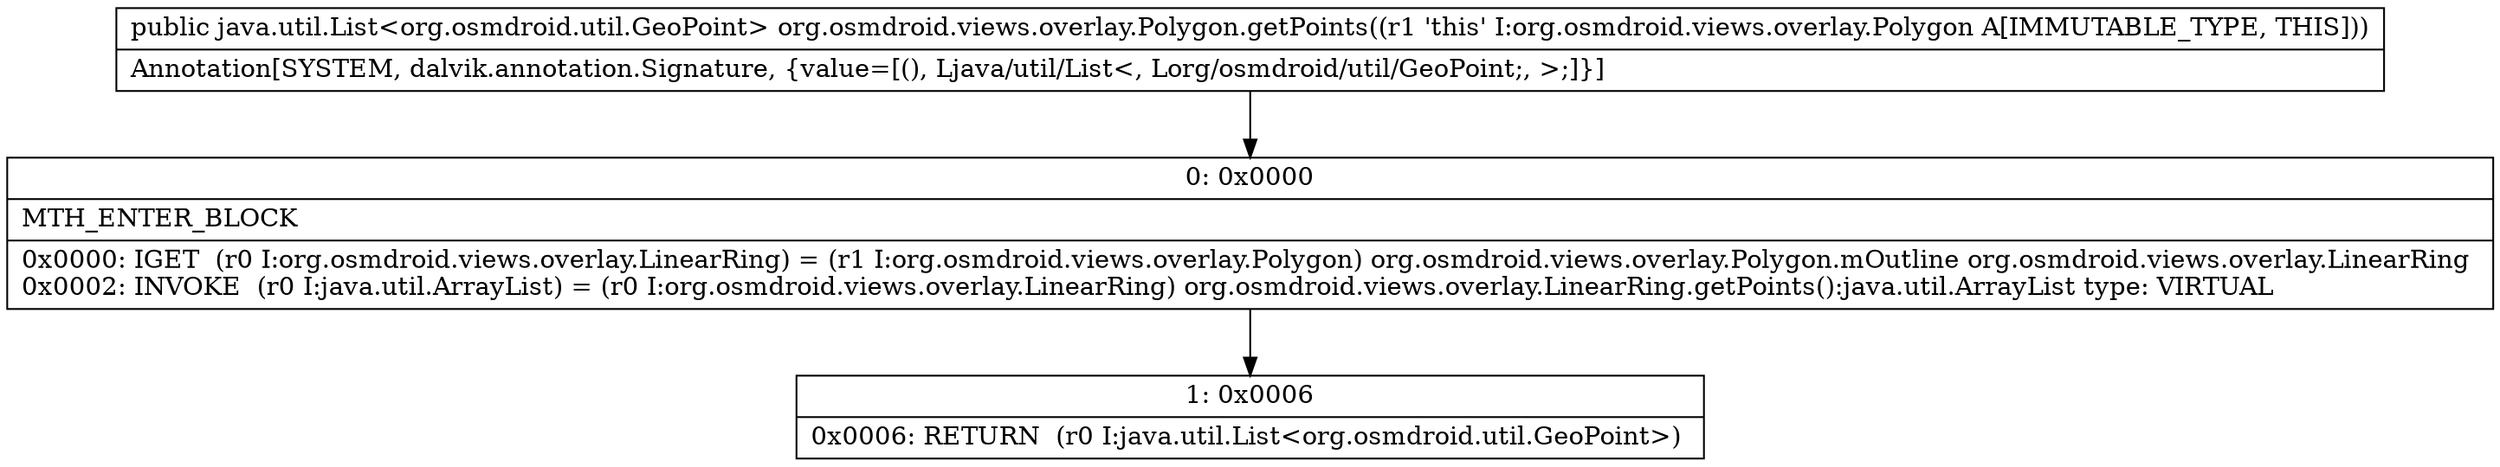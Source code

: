 digraph "CFG fororg.osmdroid.views.overlay.Polygon.getPoints()Ljava\/util\/List;" {
Node_0 [shape=record,label="{0\:\ 0x0000|MTH_ENTER_BLOCK\l|0x0000: IGET  (r0 I:org.osmdroid.views.overlay.LinearRing) = (r1 I:org.osmdroid.views.overlay.Polygon) org.osmdroid.views.overlay.Polygon.mOutline org.osmdroid.views.overlay.LinearRing \l0x0002: INVOKE  (r0 I:java.util.ArrayList) = (r0 I:org.osmdroid.views.overlay.LinearRing) org.osmdroid.views.overlay.LinearRing.getPoints():java.util.ArrayList type: VIRTUAL \l}"];
Node_1 [shape=record,label="{1\:\ 0x0006|0x0006: RETURN  (r0 I:java.util.List\<org.osmdroid.util.GeoPoint\>) \l}"];
MethodNode[shape=record,label="{public java.util.List\<org.osmdroid.util.GeoPoint\> org.osmdroid.views.overlay.Polygon.getPoints((r1 'this' I:org.osmdroid.views.overlay.Polygon A[IMMUTABLE_TYPE, THIS]))  | Annotation[SYSTEM, dalvik.annotation.Signature, \{value=[(), Ljava\/util\/List\<, Lorg\/osmdroid\/util\/GeoPoint;, \>;]\}]\l}"];
MethodNode -> Node_0;
Node_0 -> Node_1;
}

